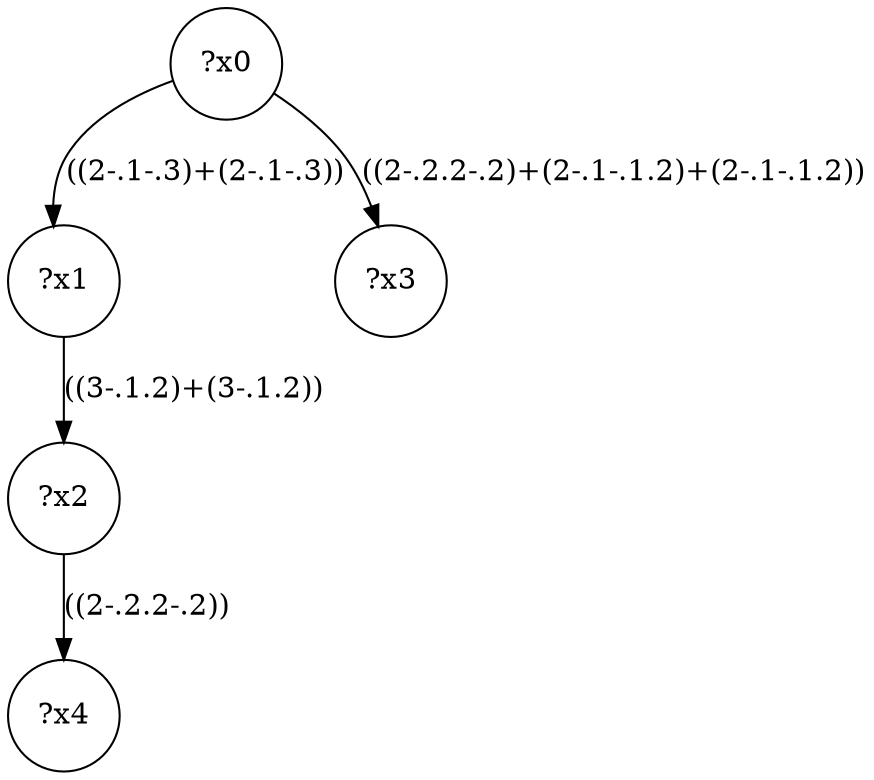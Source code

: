 digraph g {
	x0 [shape=circle, label="?x0"];
	x1 [shape=circle, label="?x1"];
	x0 -> x1 [label="((2-.1-.3)+(2-.1-.3))"];
	x2 [shape=circle, label="?x2"];
	x1 -> x2 [label="((3-.1.2)+(3-.1.2))"];
	x3 [shape=circle, label="?x3"];
	x0 -> x3 [label="((2-.2.2-.2)+(2-.1-.1.2)+(2-.1-.1.2))"];
	x4 [shape=circle, label="?x4"];
	x2 -> x4 [label="((2-.2.2-.2))"];
}
